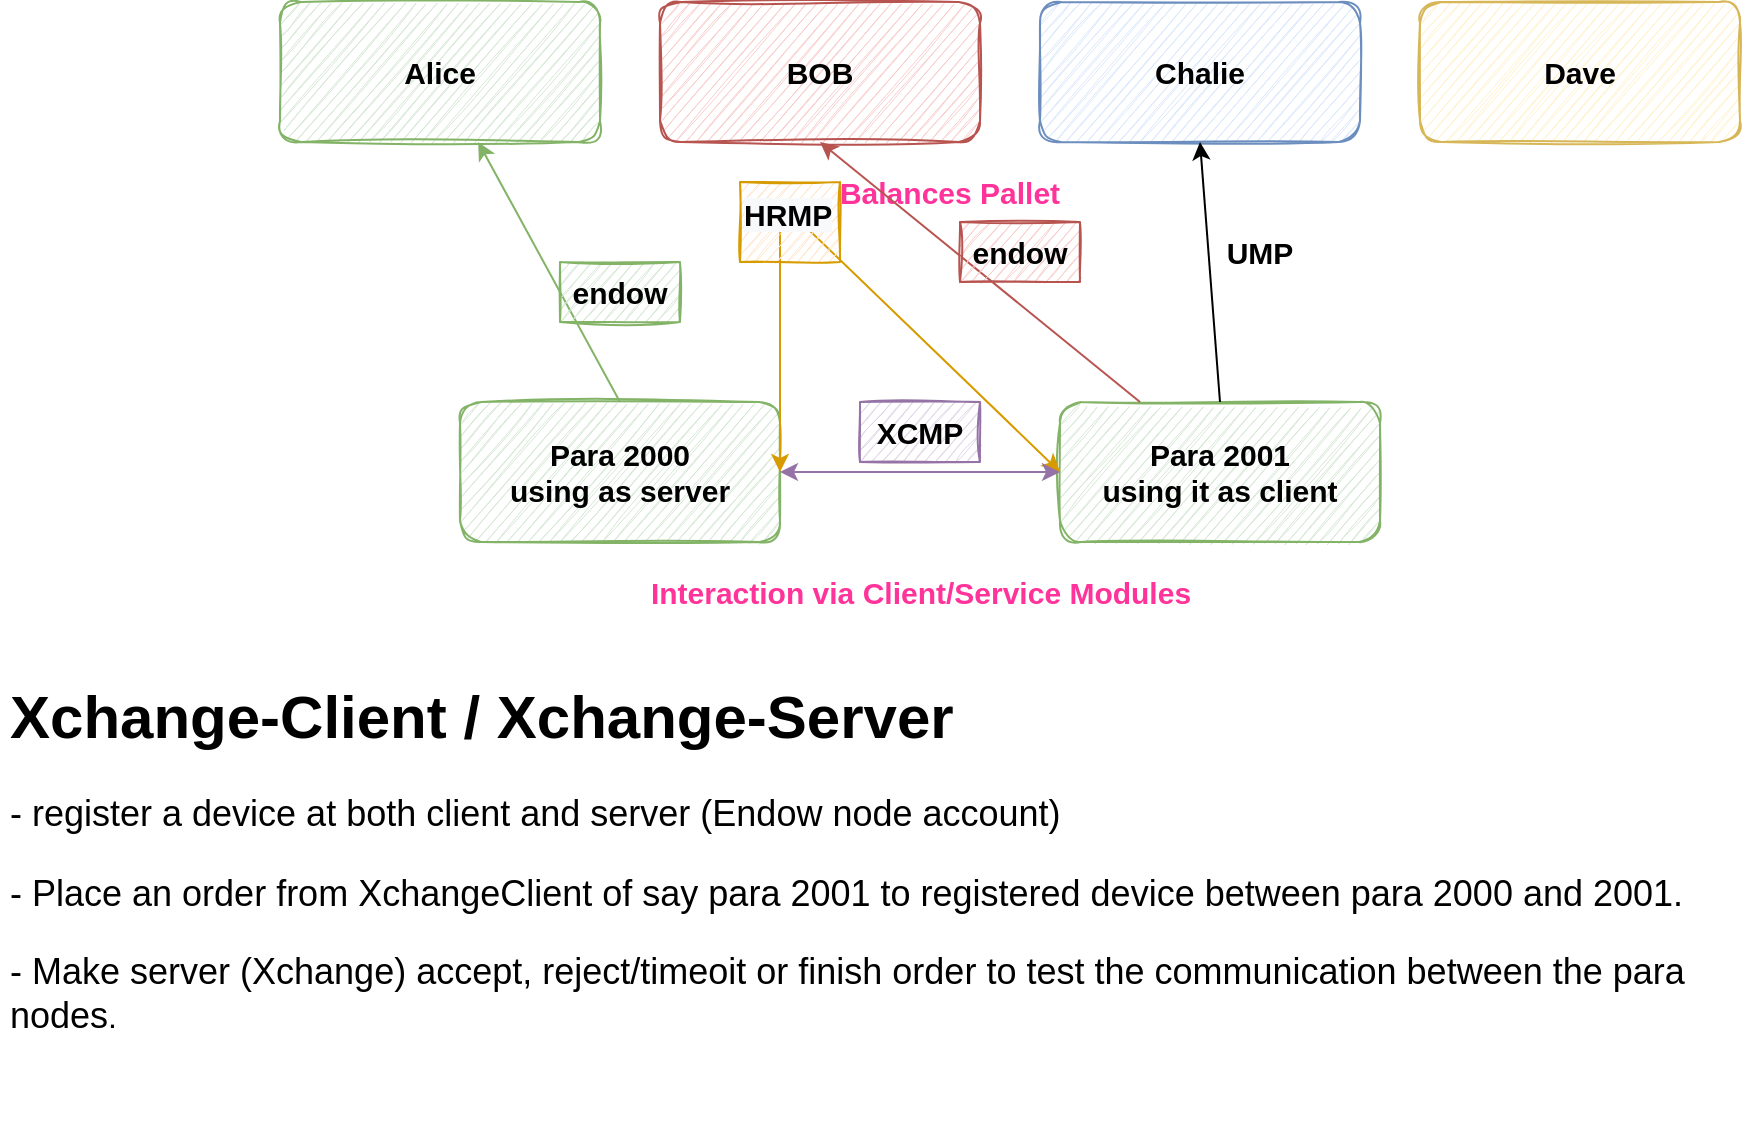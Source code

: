 <mxfile version="16.5.6" type="device"><diagram id="2H0ObUD-JDzkfLcRSEHf" name="Page-1"><mxGraphModel dx="1422" dy="762" grid="1" gridSize="10" guides="1" tooltips="1" connect="1" arrows="1" fold="1" page="1" pageScale="1" pageWidth="850" pageHeight="1100" math="0" shadow="0"><root><mxCell id="0"/><mxCell id="1" parent="0"/><mxCell id="8uJPtbPRLRbXeX6I-MME-1" value="&lt;b&gt;&lt;font style=&quot;font-size: 15px&quot;&gt;Alice&lt;/font&gt;&lt;/b&gt;" style="rounded=1;whiteSpace=wrap;html=1;fillColor=#d5e8d4;strokeColor=#82b366;shadow=0;sketch=1;" vertex="1" parent="1"><mxGeometry x="240" y="130" width="160" height="70" as="geometry"/></mxCell><mxCell id="8uJPtbPRLRbXeX6I-MME-2" value="&lt;b&gt;&lt;font style=&quot;font-size: 15px&quot;&gt;BOB&lt;/font&gt;&lt;/b&gt;" style="rounded=1;whiteSpace=wrap;html=1;fillColor=#f8cecc;strokeColor=#b85450;shadow=0;sketch=1;" vertex="1" parent="1"><mxGeometry x="430" y="130" width="160" height="70" as="geometry"/></mxCell><mxCell id="8uJPtbPRLRbXeX6I-MME-3" value="&lt;b&gt;&lt;font style=&quot;font-size: 15px&quot;&gt;Chalie&lt;/font&gt;&lt;/b&gt;" style="rounded=1;whiteSpace=wrap;html=1;fillColor=#dae8fc;strokeColor=#6c8ebf;shadow=0;sketch=1;" vertex="1" parent="1"><mxGeometry x="620" y="130" width="160" height="70" as="geometry"/></mxCell><mxCell id="8uJPtbPRLRbXeX6I-MME-4" value="&lt;b&gt;&lt;font style=&quot;font-size: 15px&quot;&gt;Dave&lt;/font&gt;&lt;/b&gt;" style="rounded=1;whiteSpace=wrap;html=1;fillColor=#fff2cc;strokeColor=#d6b656;shadow=0;sketch=1;" vertex="1" parent="1"><mxGeometry x="810" y="130" width="160" height="70" as="geometry"/></mxCell><mxCell id="8uJPtbPRLRbXeX6I-MME-5" value="&lt;b&gt;&lt;font style=&quot;font-size: 15px&quot;&gt;Para 2000&lt;br&gt;using as server&lt;br&gt;&lt;/font&gt;&lt;/b&gt;" style="rounded=1;whiteSpace=wrap;html=1;fillColor=#d5e8d4;strokeColor=#82b366;shadow=0;sketch=1;" vertex="1" parent="1"><mxGeometry x="330" y="330" width="160" height="70" as="geometry"/></mxCell><mxCell id="8uJPtbPRLRbXeX6I-MME-6" value="&lt;b&gt;&lt;font style=&quot;font-size: 15px&quot;&gt;Para 2001&lt;br&gt;using it as client&lt;br&gt;&lt;/font&gt;&lt;/b&gt;" style="rounded=1;whiteSpace=wrap;html=1;fillColor=#d5e8d4;strokeColor=#82b366;shadow=0;sketch=1;" vertex="1" parent="1"><mxGeometry x="630" y="330" width="160" height="70" as="geometry"/></mxCell><mxCell id="8uJPtbPRLRbXeX6I-MME-11" value="&lt;b&gt;&lt;font color=&quot;#ff3399&quot;&gt;Balances Pallet&lt;/font&gt;&lt;/b&gt;" style="text;html=1;strokeColor=none;fillColor=none;align=center;verticalAlign=middle;whiteSpace=wrap;rounded=0;shadow=0;sketch=1;fontSize=15;" vertex="1" parent="1"><mxGeometry x="330" y="210" width="490" height="30" as="geometry"/></mxCell><mxCell id="8uJPtbPRLRbXeX6I-MME-12" value="" style="endArrow=classic;startArrow=classic;html=1;rounded=0;fontSize=15;entryX=0;entryY=0.5;entryDx=0;entryDy=0;exitX=1;exitY=0.5;exitDx=0;exitDy=0;fillColor=#ffe6cc;strokeColor=#d79b00;" edge="1" parent="1" source="8uJPtbPRLRbXeX6I-MME-5" target="8uJPtbPRLRbXeX6I-MME-6"><mxGeometry width="50" height="50" relative="1" as="geometry"><mxPoint x="520" y="390" as="sourcePoint"/><mxPoint x="570" y="340" as="targetPoint"/><Array as="points"><mxPoint x="490" y="230"/></Array></mxGeometry></mxCell><mxCell id="8uJPtbPRLRbXeX6I-MME-13" value="&lt;b&gt;UMP&lt;/b&gt;" style="text;html=1;strokeColor=none;fillColor=none;align=center;verticalAlign=middle;whiteSpace=wrap;rounded=0;shadow=0;sketch=1;fontSize=15;" vertex="1" parent="1"><mxGeometry x="700" y="240" width="60" height="30" as="geometry"/></mxCell><mxCell id="8uJPtbPRLRbXeX6I-MME-14" value="&lt;b&gt;XCMP&lt;/b&gt;" style="text;html=1;strokeColor=#9673a6;fillColor=#e1d5e7;align=center;verticalAlign=middle;whiteSpace=wrap;rounded=0;shadow=0;sketch=1;fontSize=15;" vertex="1" parent="1"><mxGeometry x="530" y="330" width="60" height="30" as="geometry"/></mxCell><mxCell id="8uJPtbPRLRbXeX6I-MME-16" value="" style="endArrow=classic;html=1;rounded=0;fontSize=15;entryX=0.5;entryY=1;entryDx=0;entryDy=0;exitX=0.5;exitY=0;exitDx=0;exitDy=0;" edge="1" parent="1" source="8uJPtbPRLRbXeX6I-MME-6" target="8uJPtbPRLRbXeX6I-MME-3"><mxGeometry width="50" height="50" relative="1" as="geometry"><mxPoint x="400" y="320" as="sourcePoint"/><mxPoint x="450" y="270" as="targetPoint"/></mxGeometry></mxCell><mxCell id="8uJPtbPRLRbXeX6I-MME-17" value="&lt;font color=&quot;#ff3399&quot;&gt;&lt;b&gt;Interaction via Client/Service Modules&lt;/b&gt;&lt;/font&gt;" style="text;html=1;strokeColor=none;fillColor=none;align=center;verticalAlign=middle;whiteSpace=wrap;rounded=0;shadow=0;sketch=1;fontSize=15;" vertex="1" parent="1"><mxGeometry x="407.5" y="410" width="305" height="30" as="geometry"/></mxCell><mxCell id="8uJPtbPRLRbXeX6I-MME-18" value="" style="endArrow=classic;html=1;rounded=0;fontSize=15;fontColor=#FF3399;exitX=0.5;exitY=0;exitDx=0;exitDy=0;fillColor=#d5e8d4;strokeColor=#82b366;" edge="1" parent="1" source="8uJPtbPRLRbXeX6I-MME-5" target="8uJPtbPRLRbXeX6I-MME-1"><mxGeometry width="50" height="50" relative="1" as="geometry"><mxPoint x="250" y="330" as="sourcePoint"/><mxPoint x="300" y="280" as="targetPoint"/></mxGeometry></mxCell><mxCell id="8uJPtbPRLRbXeX6I-MME-19" value="&lt;font color=&quot;#000000&quot;&gt;&lt;b&gt;endow&lt;/b&gt;&lt;/font&gt;" style="text;html=1;strokeColor=#82b366;fillColor=#d5e8d4;align=center;verticalAlign=middle;whiteSpace=wrap;rounded=0;shadow=0;sketch=1;fontSize=15;" vertex="1" parent="1"><mxGeometry x="380" y="260" width="60" height="30" as="geometry"/></mxCell><mxCell id="8uJPtbPRLRbXeX6I-MME-20" value="" style="endArrow=classic;html=1;rounded=0;fontSize=15;fontColor=#000000;entryX=0.5;entryY=1;entryDx=0;entryDy=0;exitX=0.25;exitY=0;exitDx=0;exitDy=0;fillColor=#f8cecc;strokeColor=#b85450;" edge="1" parent="1" source="8uJPtbPRLRbXeX6I-MME-6" target="8uJPtbPRLRbXeX6I-MME-2"><mxGeometry width="50" height="50" relative="1" as="geometry"><mxPoint x="770" y="530" as="sourcePoint"/><mxPoint x="820" y="480" as="targetPoint"/></mxGeometry></mxCell><mxCell id="8uJPtbPRLRbXeX6I-MME-21" value="&lt;font color=&quot;#000000&quot;&gt;&lt;b&gt;endow&lt;/b&gt;&lt;/font&gt;" style="text;html=1;strokeColor=#b85450;fillColor=#f8cecc;align=center;verticalAlign=middle;whiteSpace=wrap;rounded=0;shadow=0;sketch=1;fontSize=15;" vertex="1" parent="1"><mxGeometry x="580" y="240" width="60" height="30" as="geometry"/></mxCell><mxCell id="8uJPtbPRLRbXeX6I-MME-23" value="&lt;h1&gt;Xchange-Client / Xchange-Server&lt;/h1&gt;&lt;p style=&quot;font-size: 18px&quot;&gt;&lt;font style=&quot;font-size: 18px&quot;&gt;- register a device at both client and server (Endow node account)&lt;/font&gt;&lt;/p&gt;&lt;p style=&quot;font-size: 18px&quot;&gt;&lt;font style=&quot;font-size: 18px&quot;&gt;- Place an order from XchangeClient of say para 2001 to registered device between para 2000 and 2001.&lt;/font&gt;&lt;/p&gt;&lt;p style=&quot;font-size: 18px&quot;&gt;&lt;font style=&quot;font-size: 18px&quot;&gt;- Make server (Xchange) accept, reject/timeoit or finish order to test the communication between the para nodes&lt;/font&gt;&lt;span style=&quot;font-size: 16px&quot;&gt;.&amp;nbsp;&lt;br&gt;&lt;/span&gt;&lt;/p&gt;&lt;p style=&quot;font-size: 16px&quot;&gt;&lt;br&gt;&lt;/p&gt;" style="text;html=1;strokeColor=none;fillColor=none;spacing=5;spacingTop=-20;whiteSpace=wrap;overflow=hidden;rounded=0;shadow=0;sketch=1;fontSize=15;fontColor=#000000;" vertex="1" parent="1"><mxGeometry x="100" y="460" width="850" height="240" as="geometry"/></mxCell><mxCell id="8uJPtbPRLRbXeX6I-MME-25" value="" style="endArrow=classic;startArrow=classic;html=1;rounded=0;fontSize=17;fontColor=#000000;entryX=0;entryY=0.5;entryDx=0;entryDy=0;fillColor=#e1d5e7;strokeColor=#9673a6;" edge="1" parent="1" target="8uJPtbPRLRbXeX6I-MME-6"><mxGeometry width="50" height="50" relative="1" as="geometry"><mxPoint x="490" y="365" as="sourcePoint"/><mxPoint x="420" y="410" as="targetPoint"/></mxGeometry></mxCell><mxCell id="8uJPtbPRLRbXeX6I-MME-26" value="&lt;b style=&quot;color: rgb(0 , 0 , 0) ; font-family: &amp;#34;helvetica&amp;#34; ; font-size: 15px ; font-style: normal ; letter-spacing: normal ; text-align: center ; text-indent: 0px ; text-transform: none ; word-spacing: 0px ; background-color: rgb(248 , 249 , 250)&quot;&gt;HRMP&lt;/b&gt;" style="text;whiteSpace=wrap;html=1;fontSize=17;fillColor=#ffe6cc;strokeColor=#d79b00;sketch=1;" vertex="1" parent="1"><mxGeometry x="470" y="220" width="50" height="40" as="geometry"/></mxCell></root></mxGraphModel></diagram></mxfile>